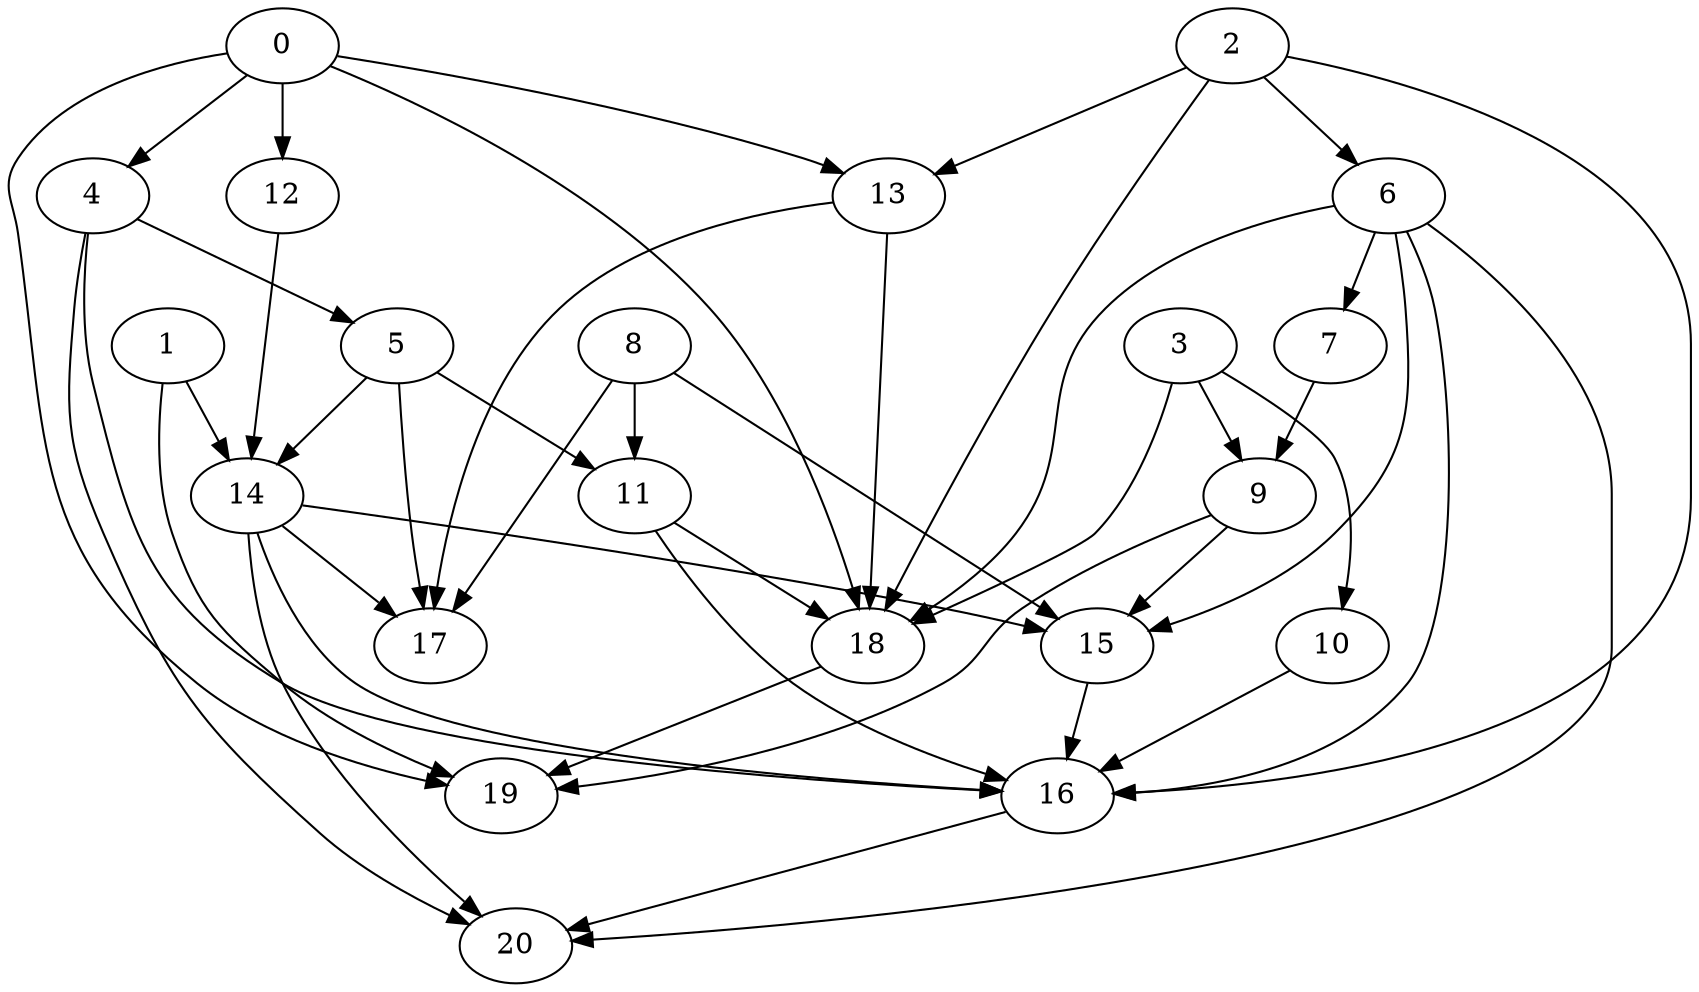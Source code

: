 digraph "Random_Nodes_21_Density_2.10_CCR_1.01_WeightType_Random_Homogeneous-4" {
0 [Weight=6];
2 [Weight=7];
4 [Weight=19];
6 [Weight=9];
12 [Weight=13];
1 [Weight=13];
5 [Weight=7];
7 [Weight=13];
3 [Weight=11];
14 [Weight=17];
8 [Weight=7];
9 [Weight=11];
11 [Weight=19];
15 [Weight=17];
10 [Weight=11];
13 [Weight=7];
16 [Weight=9];
18 [Weight=6];
20 [Weight=11];
19 [Weight=9];
17 [Weight=6];
16 -> 20 [Weight=5];
5 -> 11 [Weight=3];
5 -> 17 [Weight=7];
6 -> 15 [Weight=3];
10 -> 16 [Weight=4];
4 -> 5 [Weight=4];
1 -> 19 [Weight=3];
0 -> 18 [Weight=6];
1 -> 14 [Weight=2];
14 -> 16 [Weight=3];
18 -> 19 [Weight=5];
15 -> 16 [Weight=5];
5 -> 14 [Weight=3];
3 -> 10 [Weight=5];
8 -> 11 [Weight=9];
3 -> 9 [Weight=4];
2 -> 6 [Weight=8];
6 -> 16 [Weight=8];
11 -> 18 [Weight=10];
0 -> 13 [Weight=6];
2 -> 16 [Weight=8];
13 -> 18 [Weight=7];
12 -> 14 [Weight=7];
9 -> 15 [Weight=2];
14 -> 20 [Weight=6];
6 -> 18 [Weight=4];
11 -> 16 [Weight=8];
2 -> 18 [Weight=2];
4 -> 20 [Weight=2];
6 -> 20 [Weight=5];
6 -> 7 [Weight=6];
14 -> 17 [Weight=3];
0 -> 4 [Weight=5];
14 -> 15 [Weight=7];
3 -> 18 [Weight=7];
13 -> 17 [Weight=5];
0 -> 19 [Weight=7];
9 -> 19 [Weight=6];
8 -> 17 [Weight=3];
0 -> 12 [Weight=10];
4 -> 16 [Weight=2];
7 -> 9 [Weight=8];
2 -> 13 [Weight=5];
8 -> 15 [Weight=2];
}
